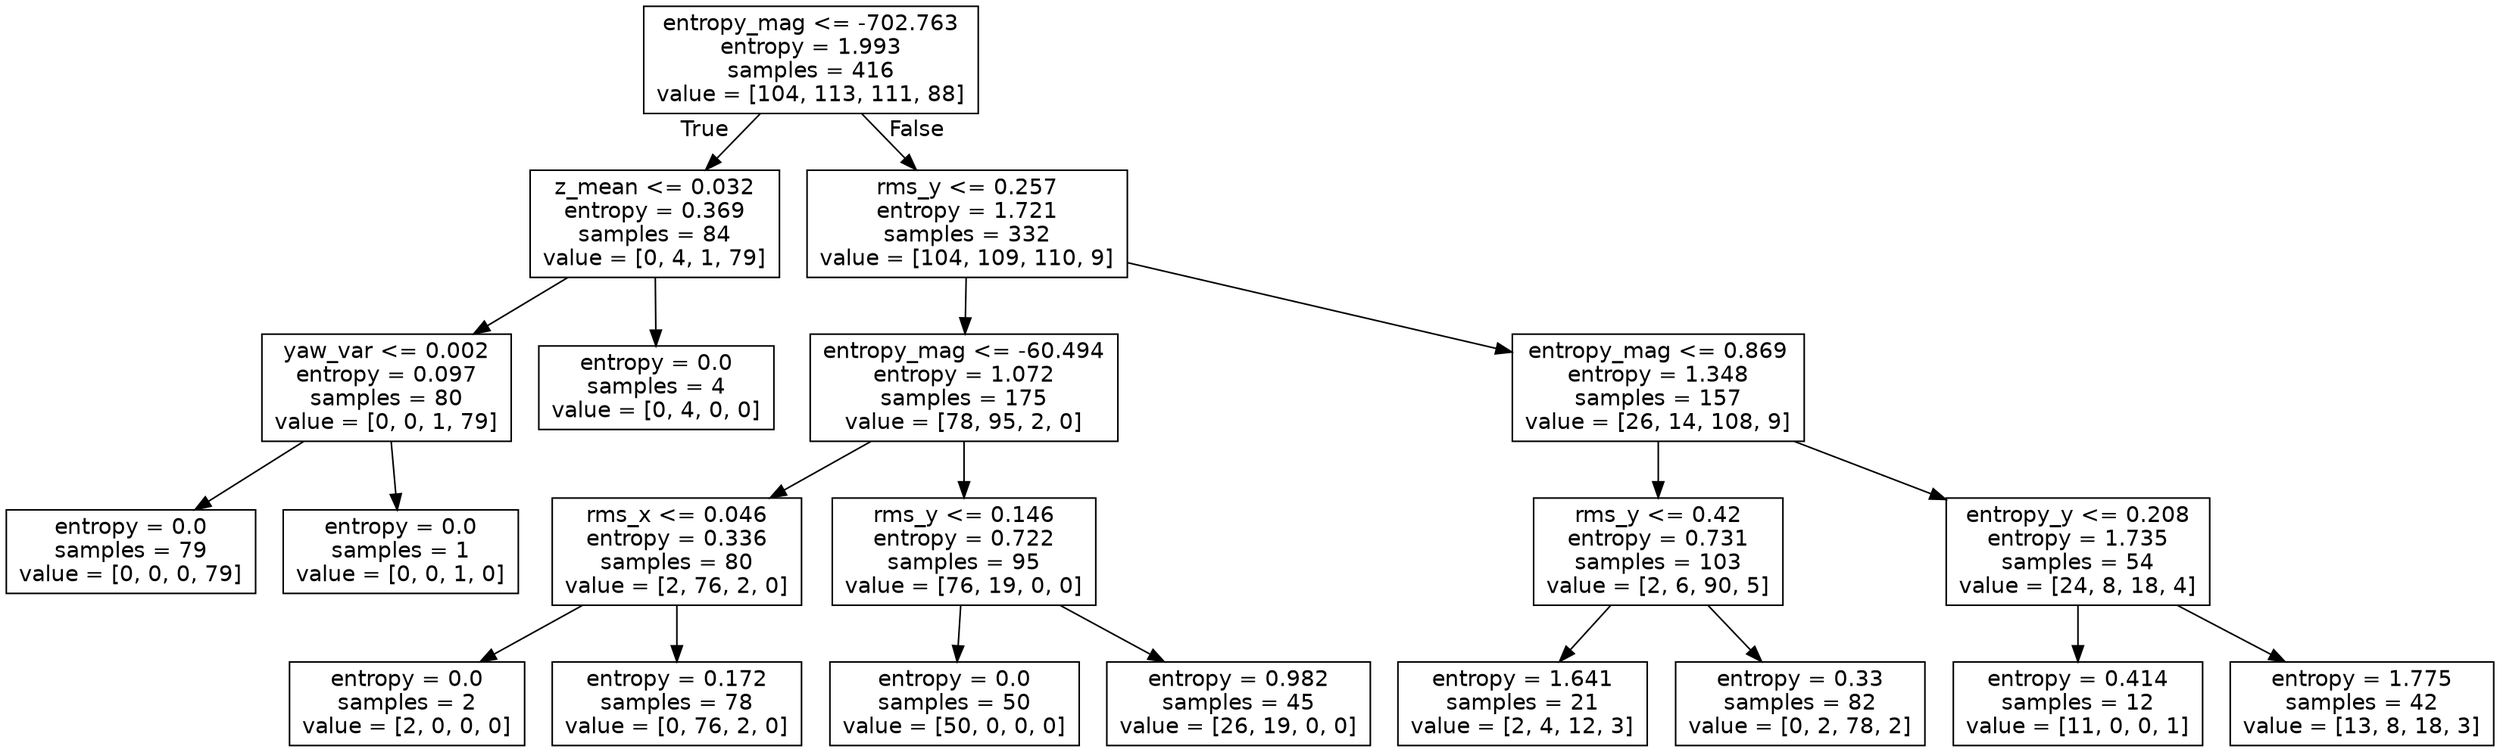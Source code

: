 digraph Tree {
node [shape=box, fontname="helvetica"] ;
edge [fontname="helvetica"] ;
0 [label="entropy_mag <= -702.763\nentropy = 1.993\nsamples = 416\nvalue = [104, 113, 111, 88]"] ;
1 [label="z_mean <= 0.032\nentropy = 0.369\nsamples = 84\nvalue = [0, 4, 1, 79]"] ;
0 -> 1 [labeldistance=2.5, labelangle=45, headlabel="True"] ;
2 [label="yaw_var <= 0.002\nentropy = 0.097\nsamples = 80\nvalue = [0, 0, 1, 79]"] ;
1 -> 2 ;
3 [label="entropy = 0.0\nsamples = 79\nvalue = [0, 0, 0, 79]"] ;
2 -> 3 ;
4 [label="entropy = 0.0\nsamples = 1\nvalue = [0, 0, 1, 0]"] ;
2 -> 4 ;
5 [label="entropy = 0.0\nsamples = 4\nvalue = [0, 4, 0, 0]"] ;
1 -> 5 ;
6 [label="rms_y <= 0.257\nentropy = 1.721\nsamples = 332\nvalue = [104, 109, 110, 9]"] ;
0 -> 6 [labeldistance=2.5, labelangle=-45, headlabel="False"] ;
7 [label="entropy_mag <= -60.494\nentropy = 1.072\nsamples = 175\nvalue = [78, 95, 2, 0]"] ;
6 -> 7 ;
8 [label="rms_x <= 0.046\nentropy = 0.336\nsamples = 80\nvalue = [2, 76, 2, 0]"] ;
7 -> 8 ;
9 [label="entropy = 0.0\nsamples = 2\nvalue = [2, 0, 0, 0]"] ;
8 -> 9 ;
10 [label="entropy = 0.172\nsamples = 78\nvalue = [0, 76, 2, 0]"] ;
8 -> 10 ;
11 [label="rms_y <= 0.146\nentropy = 0.722\nsamples = 95\nvalue = [76, 19, 0, 0]"] ;
7 -> 11 ;
12 [label="entropy = 0.0\nsamples = 50\nvalue = [50, 0, 0, 0]"] ;
11 -> 12 ;
13 [label="entropy = 0.982\nsamples = 45\nvalue = [26, 19, 0, 0]"] ;
11 -> 13 ;
14 [label="entropy_mag <= 0.869\nentropy = 1.348\nsamples = 157\nvalue = [26, 14, 108, 9]"] ;
6 -> 14 ;
15 [label="rms_y <= 0.42\nentropy = 0.731\nsamples = 103\nvalue = [2, 6, 90, 5]"] ;
14 -> 15 ;
16 [label="entropy = 1.641\nsamples = 21\nvalue = [2, 4, 12, 3]"] ;
15 -> 16 ;
17 [label="entropy = 0.33\nsamples = 82\nvalue = [0, 2, 78, 2]"] ;
15 -> 17 ;
18 [label="entropy_y <= 0.208\nentropy = 1.735\nsamples = 54\nvalue = [24, 8, 18, 4]"] ;
14 -> 18 ;
19 [label="entropy = 0.414\nsamples = 12\nvalue = [11, 0, 0, 1]"] ;
18 -> 19 ;
20 [label="entropy = 1.775\nsamples = 42\nvalue = [13, 8, 18, 3]"] ;
18 -> 20 ;
}